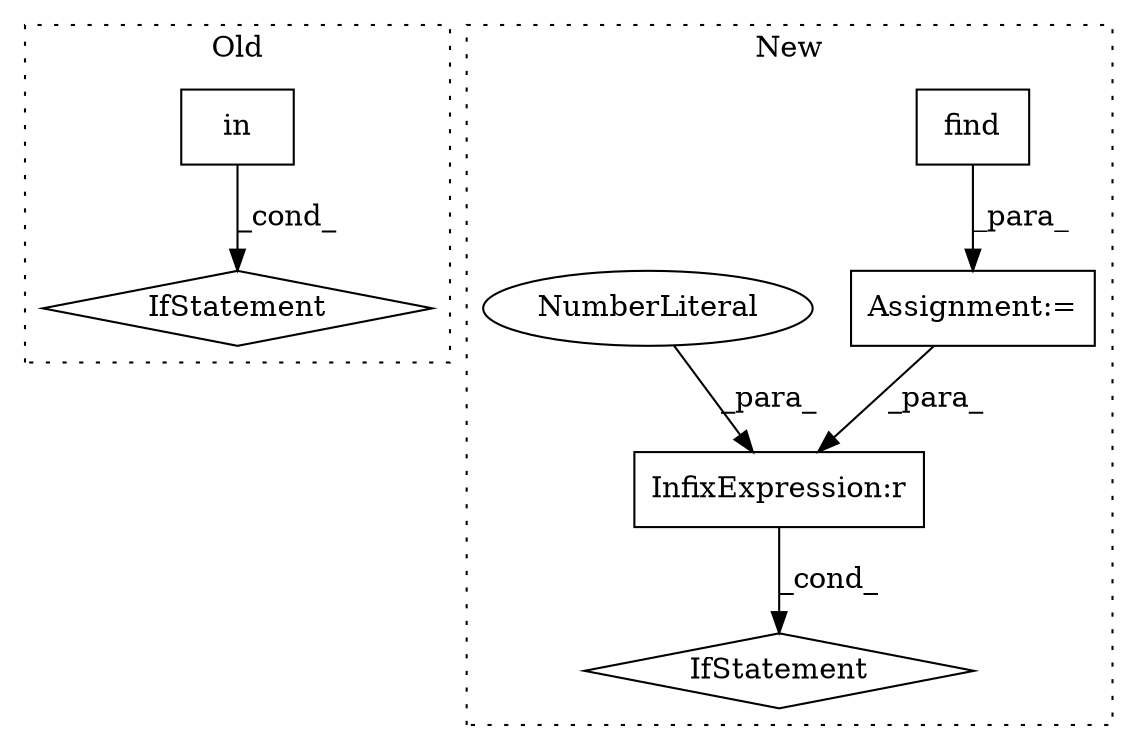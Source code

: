 digraph G {
subgraph cluster0 {
1 [label="in" a="105" s="2539" l="18" shape="box"];
3 [label="IfStatement" a="25" s="2527,2557" l="12,2" shape="diamond"];
label = "Old";
style="dotted";
}
subgraph cluster1 {
2 [label="find" a="32" s="3014,3020" l="5,1" shape="box"];
4 [label="IfStatement" a="25" s="3031,3051" l="4,2" shape="diamond"];
5 [label="InfixExpression:r" a="27" s="3046" l="4" shape="box"];
6 [label="NumberLiteral" a="34" s="3050" l="1" shape="ellipse"];
7 [label="Assignment:=" a="7" s="3003" l="1" shape="box"];
label = "New";
style="dotted";
}
1 -> 3 [label="_cond_"];
2 -> 7 [label="_para_"];
5 -> 4 [label="_cond_"];
6 -> 5 [label="_para_"];
7 -> 5 [label="_para_"];
}